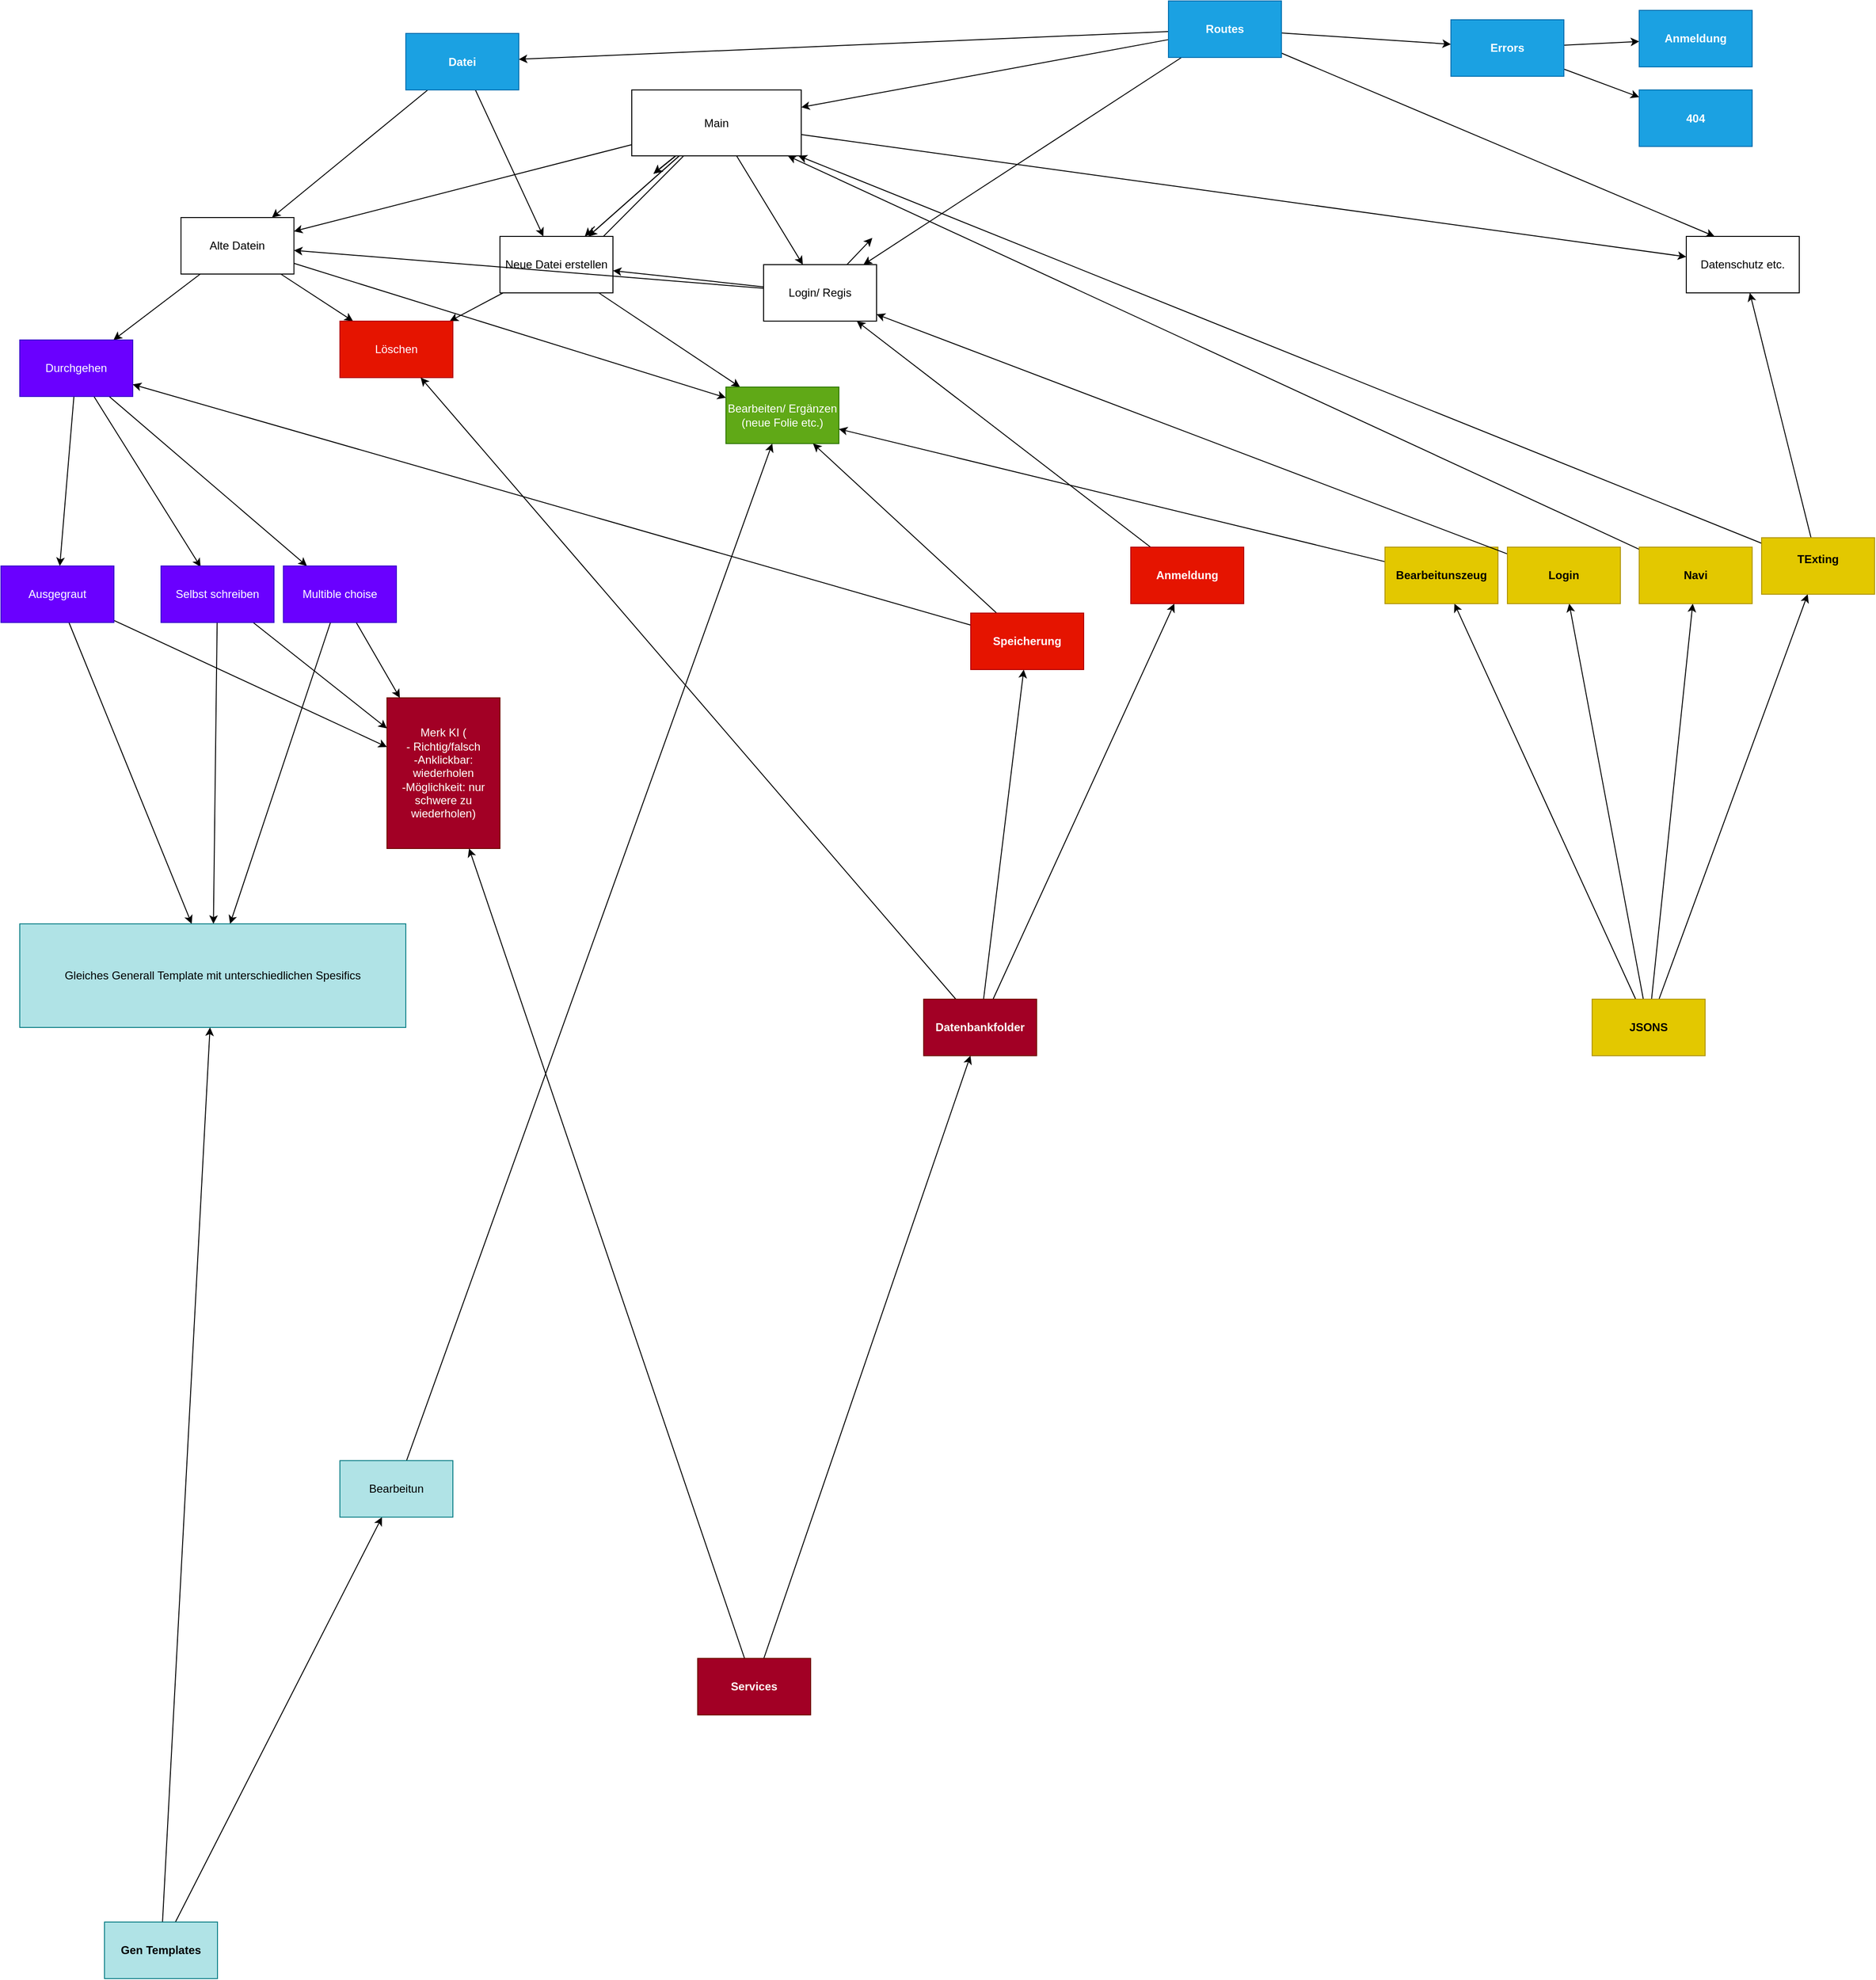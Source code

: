 <mxfile>
    <diagram id="WBzq7SQhlQJ55llcfF2M" name="Seite-1">
        <mxGraphModel dx="1638" dy="1585" grid="1" gridSize="10" guides="1" tooltips="1" connect="1" arrows="1" fold="1" page="1" pageScale="1" pageWidth="4681" pageHeight="3300" background="#ffffff" math="0" shadow="0">
            <root>
                <mxCell id="0"/>
                <mxCell id="1" parent="0"/>
                <mxCell id="10" style="edgeStyle=none;html=1;" edge="1" parent="1" source="2" target="4">
                    <mxGeometry relative="1" as="geometry"/>
                </mxCell>
                <mxCell id="11" style="edgeStyle=none;html=1;" edge="1" parent="1" source="2">
                    <mxGeometry relative="1" as="geometry">
                        <mxPoint x="640" y="280.0" as="targetPoint"/>
                        <mxPoint x="700" y="230" as="sourcePoint"/>
                    </mxGeometry>
                </mxCell>
                <mxCell id="15" value="" style="edgeStyle=none;html=1;" edge="1" parent="1" source="2">
                    <mxGeometry relative="1" as="geometry">
                        <mxPoint x="723.352" y="183.318" as="targetPoint"/>
                    </mxGeometry>
                </mxCell>
                <mxCell id="16" style="edgeStyle=none;html=1;startArrow=none;" edge="1" parent="1" target="4">
                    <mxGeometry relative="1" as="geometry">
                        <mxPoint x="660.652" y="239.494" as="sourcePoint"/>
                    </mxGeometry>
                </mxCell>
                <mxCell id="18" value="" style="edgeStyle=none;html=1;" edge="1" parent="1" source="2">
                    <mxGeometry relative="1" as="geometry">
                        <mxPoint x="723.352" y="183.318" as="targetPoint"/>
                    </mxGeometry>
                </mxCell>
                <mxCell id="19" value="" style="edgeStyle=none;html=1;" edge="1" parent="1" source="2">
                    <mxGeometry relative="1" as="geometry">
                        <mxPoint x="723.352" y="183.318" as="targetPoint"/>
                    </mxGeometry>
                </mxCell>
                <mxCell id="34" style="edgeStyle=none;html=1;strokeColor=#000000;" edge="1" parent="1" source="2" target="3">
                    <mxGeometry relative="1" as="geometry"/>
                </mxCell>
                <mxCell id="35" style="edgeStyle=none;html=1;strokeColor=#000000;" edge="1" parent="1" source="2" target="4">
                    <mxGeometry relative="1" as="geometry"/>
                </mxCell>
                <mxCell id="36" style="edgeStyle=none;html=1;strokeColor=#000000;" edge="1" parent="1" source="2" target="5">
                    <mxGeometry relative="1" as="geometry"/>
                </mxCell>
                <mxCell id="37" style="edgeStyle=none;html=1;strokeColor=#000000;" edge="1" parent="1" source="2" target="6">
                    <mxGeometry relative="1" as="geometry"/>
                </mxCell>
                <mxCell id="2" value="Main" style="rounded=0;whiteSpace=wrap;html=1;" vertex="1" parent="1">
                    <mxGeometry x="700" y="94.5" width="180" height="70" as="geometry"/>
                </mxCell>
                <mxCell id="32" style="edgeStyle=none;html=1;strokeColor=#000000;" edge="1" parent="1" source="3" target="30">
                    <mxGeometry relative="1" as="geometry"/>
                </mxCell>
                <mxCell id="33" style="edgeStyle=none;html=1;strokeColor=#000000;" edge="1" parent="1" source="3" target="31">
                    <mxGeometry relative="1" as="geometry"/>
                </mxCell>
                <mxCell id="38" style="edgeStyle=none;html=1;strokeColor=#000000;" edge="1" parent="1" source="3" target="22">
                    <mxGeometry relative="1" as="geometry"/>
                </mxCell>
                <mxCell id="3" value="Alte Datein" style="rounded=0;whiteSpace=wrap;html=1;" vertex="1" parent="1">
                    <mxGeometry x="221.22" y="230" width="120" height="60" as="geometry"/>
                </mxCell>
                <mxCell id="39" style="edgeStyle=none;html=1;strokeColor=#000000;" edge="1" parent="1" source="4" target="31">
                    <mxGeometry relative="1" as="geometry"/>
                </mxCell>
                <mxCell id="41" style="edgeStyle=none;html=1;strokeColor=#000000;" edge="1" parent="1" source="4" target="22">
                    <mxGeometry relative="1" as="geometry"/>
                </mxCell>
                <mxCell id="4" value="Neue Datei erstellen" style="rounded=0;whiteSpace=wrap;html=1;" vertex="1" parent="1">
                    <mxGeometry x="560" y="250" width="120" height="60" as="geometry"/>
                </mxCell>
                <mxCell id="9" value="" style="edgeStyle=none;html=1;" edge="1" parent="1" source="5">
                    <mxGeometry relative="1" as="geometry">
                        <mxPoint x="955.491" y="251.683" as="targetPoint"/>
                    </mxGeometry>
                </mxCell>
                <mxCell id="48" style="edgeStyle=none;html=1;strokeColor=#000000;" edge="1" parent="1" source="5" target="4">
                    <mxGeometry relative="1" as="geometry"/>
                </mxCell>
                <mxCell id="57" style="edgeStyle=none;html=1;strokeColor=#000000;" edge="1" parent="1" source="5" target="3">
                    <mxGeometry relative="1" as="geometry"/>
                </mxCell>
                <mxCell id="5" value="Login/ Regis" style="rounded=0;whiteSpace=wrap;html=1;" vertex="1" parent="1">
                    <mxGeometry x="840" y="280" width="120" height="60" as="geometry"/>
                </mxCell>
                <mxCell id="6" value="Datenschutz etc." style="rounded=0;whiteSpace=wrap;html=1;" vertex="1" parent="1">
                    <mxGeometry x="1820" y="250" width="120" height="60" as="geometry"/>
                </mxCell>
                <mxCell id="17" value="" style="edgeStyle=none;html=1;endArrow=none;" edge="1" parent="1" source="2">
                    <mxGeometry relative="1" as="geometry">
                        <mxPoint x="750.465" y="164.5" as="sourcePoint"/>
                        <mxPoint x="723.352" y="183.318" as="targetPoint"/>
                    </mxGeometry>
                </mxCell>
                <mxCell id="22" value="Löschen" style="rounded=0;whiteSpace=wrap;html=1;fillColor=#e51400;fontColor=#ffffff;strokeColor=#B20000;" vertex="1" parent="1">
                    <mxGeometry x="390" y="340" width="120" height="60" as="geometry"/>
                </mxCell>
                <mxCell id="40" style="edgeStyle=none;html=1;strokeColor=#000000;" edge="1" parent="1" source="30" target="42">
                    <mxGeometry relative="1" as="geometry">
                        <mxPoint x="110" y="590" as="targetPoint"/>
                    </mxGeometry>
                </mxCell>
                <mxCell id="45" style="edgeStyle=none;html=1;entryX=0.351;entryY=0.017;entryDx=0;entryDy=0;entryPerimeter=0;strokeColor=#000000;" edge="1" parent="1" source="30" target="44">
                    <mxGeometry relative="1" as="geometry"/>
                </mxCell>
                <mxCell id="47" style="edgeStyle=none;html=1;strokeColor=#000000;" edge="1" parent="1" source="30" target="46">
                    <mxGeometry relative="1" as="geometry"/>
                </mxCell>
                <mxCell id="30" value="Durchgehen" style="rounded=0;whiteSpace=wrap;html=1;fillColor=#6a00ff;fontColor=#ffffff;strokeColor=#3700CC;" vertex="1" parent="1">
                    <mxGeometry x="50" y="360" width="120" height="60" as="geometry"/>
                </mxCell>
                <mxCell id="31" value="Bearbeiten/ Ergänzen&lt;br&gt;(neue Folie etc.)" style="rounded=0;whiteSpace=wrap;html=1;fillColor=#60a917;fontColor=#ffffff;strokeColor=#2D7600;" vertex="1" parent="1">
                    <mxGeometry x="800" y="410" width="120" height="60" as="geometry"/>
                </mxCell>
                <mxCell id="50" style="edgeStyle=none;html=1;strokeColor=#000000;" edge="1" parent="1" source="42" target="49">
                    <mxGeometry relative="1" as="geometry"/>
                </mxCell>
                <mxCell id="56" style="edgeStyle=none;html=1;strokeColor=#000000;" edge="1" parent="1" source="42" target="53">
                    <mxGeometry relative="1" as="geometry"/>
                </mxCell>
                <mxCell id="42" value="Ausgegraut" style="rounded=0;whiteSpace=wrap;html=1;fillColor=#6a00ff;fontColor=#ffffff;strokeColor=#3700CC;" vertex="1" parent="1">
                    <mxGeometry x="30" y="600" width="120" height="60" as="geometry"/>
                </mxCell>
                <mxCell id="51" style="edgeStyle=none;html=1;strokeColor=#000000;" edge="1" parent="1" source="44" target="49">
                    <mxGeometry relative="1" as="geometry"/>
                </mxCell>
                <mxCell id="55" style="edgeStyle=none;html=1;strokeColor=#000000;" edge="1" parent="1" source="44" target="53">
                    <mxGeometry relative="1" as="geometry"/>
                </mxCell>
                <mxCell id="44" value="Selbst schreiben" style="rounded=0;whiteSpace=wrap;html=1;fillColor=#6a00ff;fontColor=#ffffff;strokeColor=#3700CC;" vertex="1" parent="1">
                    <mxGeometry x="200" y="600" width="120" height="60" as="geometry"/>
                </mxCell>
                <mxCell id="52" style="edgeStyle=none;html=1;strokeColor=#000000;" edge="1" parent="1" source="46" target="49">
                    <mxGeometry relative="1" as="geometry"/>
                </mxCell>
                <mxCell id="54" style="edgeStyle=none;html=1;strokeColor=#000000;" edge="1" parent="1" source="46" target="53">
                    <mxGeometry relative="1" as="geometry"/>
                </mxCell>
                <mxCell id="46" value="Multible choise" style="rounded=0;whiteSpace=wrap;html=1;fillColor=#6a00ff;fontColor=#ffffff;strokeColor=#3700CC;" vertex="1" parent="1">
                    <mxGeometry x="330" y="600" width="120" height="60" as="geometry"/>
                </mxCell>
                <mxCell id="49" value="Gleiches Generall Template mit unterschiedlichen Spesifics&lt;br&gt;" style="rounded=0;whiteSpace=wrap;html=1;fillColor=#b0e3e6;strokeColor=#0e8088;" vertex="1" parent="1">
                    <mxGeometry x="50" y="980" width="410" height="110" as="geometry"/>
                </mxCell>
                <mxCell id="53" value="Merk KI (&lt;br&gt;- Richtig/falsch&lt;br&gt;-Anklickbar: wiederholen&lt;br&gt;-Möglichkeit: nur schwere zu wiederholen)" style="rounded=0;whiteSpace=wrap;html=1;fillColor=#a20025;fontColor=#ffffff;strokeColor=#6F0000;" vertex="1" parent="1">
                    <mxGeometry x="440" y="740" width="120" height="160" as="geometry"/>
                </mxCell>
                <mxCell id="59" style="edgeStyle=none;html=1;strokeColor=#000000;" edge="1" parent="1" source="58" target="53">
                    <mxGeometry relative="1" as="geometry"/>
                </mxCell>
                <mxCell id="61" style="edgeStyle=none;html=1;strokeColor=#000000;" edge="1" parent="1" source="58" target="60">
                    <mxGeometry relative="1" as="geometry"/>
                </mxCell>
                <mxCell id="58" value="&lt;b&gt;Services&lt;/b&gt;" style="rounded=0;whiteSpace=wrap;html=1;fillColor=#a20025;fontColor=#ffffff;strokeColor=#6F0000;" vertex="1" parent="1">
                    <mxGeometry x="770" y="1760" width="120" height="60" as="geometry"/>
                </mxCell>
                <mxCell id="64" style="edgeStyle=none;html=1;strokeColor=#000000;" edge="1" parent="1" source="60" target="63">
                    <mxGeometry relative="1" as="geometry"/>
                </mxCell>
                <mxCell id="67" style="edgeStyle=none;html=1;strokeColor=#000000;" edge="1" parent="1" source="60" target="66">
                    <mxGeometry relative="1" as="geometry"/>
                </mxCell>
                <mxCell id="85" style="edgeStyle=none;html=1;strokeColor=#000000;" edge="1" parent="1" source="60" target="22">
                    <mxGeometry relative="1" as="geometry"/>
                </mxCell>
                <mxCell id="60" value="&lt;b&gt;Datenbankfolder&lt;/b&gt;" style="rounded=0;whiteSpace=wrap;html=1;fillColor=#a20025;fontColor=#ffffff;strokeColor=#6F0000;" vertex="1" parent="1">
                    <mxGeometry x="1010" y="1060" width="120" height="60" as="geometry"/>
                </mxCell>
                <mxCell id="65" style="edgeStyle=none;html=1;strokeColor=#000000;" edge="1" parent="1" source="63" target="5">
                    <mxGeometry relative="1" as="geometry"/>
                </mxCell>
                <mxCell id="63" value="&lt;b&gt;Anmeldung&lt;/b&gt;" style="rounded=0;whiteSpace=wrap;html=1;fillColor=#e51400;fontColor=#ffffff;strokeColor=#B20000;" vertex="1" parent="1">
                    <mxGeometry x="1230" y="580" width="120" height="60" as="geometry"/>
                </mxCell>
                <mxCell id="68" style="edgeStyle=none;html=1;strokeColor=#000000;" edge="1" parent="1" source="66" target="31">
                    <mxGeometry relative="1" as="geometry"/>
                </mxCell>
                <mxCell id="69" style="edgeStyle=none;html=1;strokeColor=#000000;" edge="1" parent="1" source="66" target="30">
                    <mxGeometry relative="1" as="geometry"/>
                </mxCell>
                <mxCell id="66" value="&lt;b&gt;Speicherung&lt;/b&gt;" style="rounded=0;whiteSpace=wrap;html=1;fillColor=#e51400;fontColor=#ffffff;strokeColor=#B20000;" vertex="1" parent="1">
                    <mxGeometry x="1060" y="650" width="120" height="60" as="geometry"/>
                </mxCell>
                <mxCell id="74" style="edgeStyle=none;html=1;strokeColor=#000000;" edge="1" parent="1" source="73" target="49">
                    <mxGeometry relative="1" as="geometry"/>
                </mxCell>
                <mxCell id="79" style="edgeStyle=none;html=1;strokeColor=#000000;" edge="1" parent="1" source="73" target="78">
                    <mxGeometry relative="1" as="geometry"/>
                </mxCell>
                <mxCell id="73" value="&lt;b&gt;Gen Templates&lt;br&gt;&lt;/b&gt;" style="rounded=0;whiteSpace=wrap;html=1;fillColor=#b0e3e6;strokeColor=#0e8088;" vertex="1" parent="1">
                    <mxGeometry x="140" y="2040" width="120" height="60" as="geometry"/>
                </mxCell>
                <mxCell id="80" style="edgeStyle=none;html=1;strokeColor=#000000;" edge="1" parent="1" source="78" target="31">
                    <mxGeometry relative="1" as="geometry"/>
                </mxCell>
                <mxCell id="78" value="Bearbeitun" style="rounded=0;whiteSpace=wrap;html=1;fillColor=#b0e3e6;strokeColor=#0e8088;" vertex="1" parent="1">
                    <mxGeometry x="390" y="1550" width="120" height="60" as="geometry"/>
                </mxCell>
                <mxCell id="88" style="edgeStyle=none;html=1;entryX=0.25;entryY=0;entryDx=0;entryDy=0;strokeColor=#000000;" edge="1" parent="1" source="87" target="6">
                    <mxGeometry relative="1" as="geometry"/>
                </mxCell>
                <mxCell id="89" style="edgeStyle=none;html=1;strokeColor=#000000;" edge="1" parent="1" source="87" target="2">
                    <mxGeometry relative="1" as="geometry"/>
                </mxCell>
                <mxCell id="90" style="edgeStyle=none;html=1;strokeColor=#000000;" edge="1" parent="1" source="87" target="5">
                    <mxGeometry relative="1" as="geometry"/>
                </mxCell>
                <mxCell id="91" style="edgeStyle=none;html=1;strokeColor=#000000;" edge="1" parent="1" source="87" target="92">
                    <mxGeometry relative="1" as="geometry">
                        <mxPoint x="590" y="50" as="targetPoint"/>
                    </mxGeometry>
                </mxCell>
                <mxCell id="109" style="edgeStyle=none;html=1;strokeColor=#000000;" edge="1" parent="1" source="87" target="108">
                    <mxGeometry relative="1" as="geometry"/>
                </mxCell>
                <mxCell id="87" value="&lt;b&gt;Routes&lt;br&gt;&lt;/b&gt;" style="rounded=0;whiteSpace=wrap;html=1;fillColor=#1ba1e2;fontColor=#ffffff;strokeColor=#006EAF;" vertex="1" parent="1">
                    <mxGeometry x="1270" width="120" height="60" as="geometry"/>
                </mxCell>
                <mxCell id="93" style="edgeStyle=none;html=1;strokeColor=#000000;" edge="1" parent="1" source="92" target="3">
                    <mxGeometry relative="1" as="geometry"/>
                </mxCell>
                <mxCell id="94" style="edgeStyle=none;html=1;strokeColor=#000000;" edge="1" parent="1" source="92" target="4">
                    <mxGeometry relative="1" as="geometry"/>
                </mxCell>
                <mxCell id="92" value="&lt;b&gt;Datei&lt;br&gt;&lt;/b&gt;" style="rounded=0;whiteSpace=wrap;html=1;fillColor=#1ba1e2;fontColor=#ffffff;strokeColor=#006EAF;" vertex="1" parent="1">
                    <mxGeometry x="460" y="34.5" width="120" height="60" as="geometry"/>
                </mxCell>
                <mxCell id="96" style="edgeStyle=none;html=1;strokeColor=#000000;" edge="1" parent="1" source="95" target="97">
                    <mxGeometry relative="1" as="geometry">
                        <mxPoint x="1820" y="640" as="targetPoint"/>
                    </mxGeometry>
                </mxCell>
                <mxCell id="100" style="edgeStyle=none;html=1;strokeColor=#000000;" edge="1" parent="1" source="95" target="99">
                    <mxGeometry relative="1" as="geometry"/>
                </mxCell>
                <mxCell id="103" style="edgeStyle=none;html=1;strokeColor=#000000;" edge="1" parent="1" source="95" target="102">
                    <mxGeometry relative="1" as="geometry"/>
                </mxCell>
                <mxCell id="106" style="edgeStyle=none;html=1;strokeColor=#000000;" edge="1" parent="1" source="95" target="105">
                    <mxGeometry relative="1" as="geometry"/>
                </mxCell>
                <mxCell id="95" value="&lt;b&gt;JSONS&lt;/b&gt;" style="rounded=0;whiteSpace=wrap;html=1;fillColor=#e3c800;fontColor=#000000;strokeColor=#B09500;" vertex="1" parent="1">
                    <mxGeometry x="1720" y="1060" width="120" height="60" as="geometry"/>
                </mxCell>
                <mxCell id="98" style="edgeStyle=none;html=1;strokeColor=#000000;" edge="1" parent="1" source="97" target="6">
                    <mxGeometry relative="1" as="geometry"/>
                </mxCell>
                <mxCell id="114" style="edgeStyle=none;html=1;strokeColor=#000000;" edge="1" parent="1" source="97" target="2">
                    <mxGeometry relative="1" as="geometry"/>
                </mxCell>
                <mxCell id="97" value="&lt;b&gt;TExting&lt;br&gt;&lt;br&gt;&lt;/b&gt;" style="rounded=0;whiteSpace=wrap;html=1;fillColor=#e3c800;fontColor=#000000;strokeColor=#B09500;" vertex="1" parent="1">
                    <mxGeometry x="1900" y="570" width="120" height="60" as="geometry"/>
                </mxCell>
                <mxCell id="101" style="edgeStyle=none;html=1;strokeColor=#000000;" edge="1" parent="1" source="99" target="31">
                    <mxGeometry relative="1" as="geometry"/>
                </mxCell>
                <mxCell id="99" value="&lt;b&gt;Bearbeitunszeug&lt;/b&gt;" style="rounded=0;whiteSpace=wrap;html=1;fillColor=#e3c800;fontColor=#000000;strokeColor=#B09500;" vertex="1" parent="1">
                    <mxGeometry x="1500" y="580" width="120" height="60" as="geometry"/>
                </mxCell>
                <mxCell id="104" style="edgeStyle=none;html=1;strokeColor=#000000;" edge="1" parent="1" source="102" target="2">
                    <mxGeometry relative="1" as="geometry"/>
                </mxCell>
                <mxCell id="102" value="&lt;b&gt;Navi&lt;/b&gt;" style="rounded=0;whiteSpace=wrap;html=1;fillColor=#e3c800;fontColor=#000000;strokeColor=#B09500;" vertex="1" parent="1">
                    <mxGeometry x="1770" y="580" width="120" height="60" as="geometry"/>
                </mxCell>
                <mxCell id="107" style="edgeStyle=none;html=1;strokeColor=#000000;" edge="1" parent="1" source="105" target="5">
                    <mxGeometry relative="1" as="geometry"/>
                </mxCell>
                <mxCell id="105" value="&lt;b&gt;Login&lt;/b&gt;" style="rounded=0;whiteSpace=wrap;html=1;fillColor=#e3c800;fontColor=#000000;strokeColor=#B09500;" vertex="1" parent="1">
                    <mxGeometry x="1630" y="580" width="120" height="60" as="geometry"/>
                </mxCell>
                <mxCell id="112" style="edgeStyle=none;html=1;strokeColor=#000000;" edge="1" parent="1" source="108" target="110">
                    <mxGeometry relative="1" as="geometry"/>
                </mxCell>
                <mxCell id="113" style="edgeStyle=none;html=1;strokeColor=#000000;" edge="1" parent="1" source="108" target="111">
                    <mxGeometry relative="1" as="geometry"/>
                </mxCell>
                <mxCell id="108" value="&lt;b&gt;Errors&lt;br&gt;&lt;/b&gt;" style="rounded=0;whiteSpace=wrap;html=1;fillColor=#1ba1e2;fontColor=#ffffff;strokeColor=#006EAF;" vertex="1" parent="1">
                    <mxGeometry x="1570" y="20" width="120" height="60" as="geometry"/>
                </mxCell>
                <mxCell id="110" value="&lt;b&gt;Anmeldung&lt;br&gt;&lt;/b&gt;" style="rounded=0;whiteSpace=wrap;html=1;fillColor=#1ba1e2;fontColor=#ffffff;strokeColor=#006EAF;" vertex="1" parent="1">
                    <mxGeometry x="1770" y="10" width="120" height="60" as="geometry"/>
                </mxCell>
                <mxCell id="111" value="&lt;b&gt;404&lt;br&gt;&lt;/b&gt;" style="rounded=0;whiteSpace=wrap;html=1;fillColor=#1ba1e2;fontColor=#ffffff;strokeColor=#006EAF;" vertex="1" parent="1">
                    <mxGeometry x="1770" y="94.5" width="120" height="60" as="geometry"/>
                </mxCell>
            </root>
        </mxGraphModel>
    </diagram>
</mxfile>
